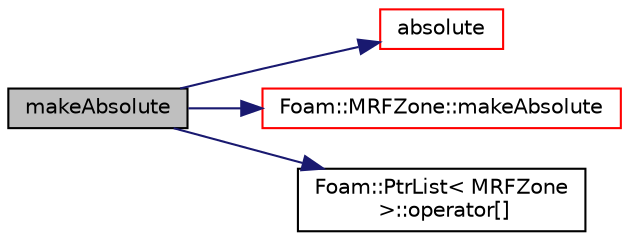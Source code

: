 digraph "makeAbsolute"
{
  bgcolor="transparent";
  edge [fontname="Helvetica",fontsize="10",labelfontname="Helvetica",labelfontsize="10"];
  node [fontname="Helvetica",fontsize="10",shape=record];
  rankdir="LR";
  Node1 [label="makeAbsolute",height=0.2,width=0.4,color="black", fillcolor="grey75", style="filled", fontcolor="black"];
  Node1 -> Node2 [color="midnightblue",fontsize="10",style="solid",fontname="Helvetica"];
  Node2 [label="absolute",height=0.2,width=0.4,color="red",URL="$a01575.html#a3b8ea6c32600177d1d1187745a60f02f",tooltip="Return the given relative flux absolute within the MRF region. "];
  Node1 -> Node3 [color="midnightblue",fontsize="10",style="solid",fontname="Helvetica"];
  Node3 [label="Foam::MRFZone::makeAbsolute",height=0.2,width=0.4,color="red",URL="$a01574.html#a2861f72cdf04f03a403bb3dd0355043d",tooltip="Make the given relative velocity absolute within the MRF region. "];
  Node1 -> Node4 [color="midnightblue",fontsize="10",style="solid",fontname="Helvetica"];
  Node4 [label="Foam::PtrList\< MRFZone\l \>::operator[]",height=0.2,width=0.4,color="black",URL="$a02072.html#af15a484723b2f04f96702bd3b5fe2572",tooltip="Return element const reference. "];
}

